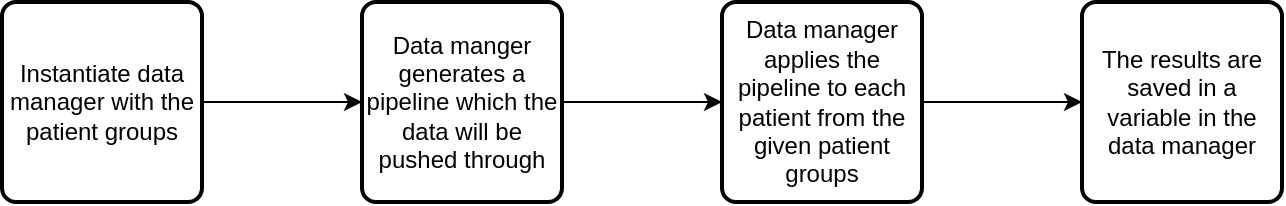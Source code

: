 <mxfile version="12.5.1" type="device"><diagram id="Yh5-EA024hO0q4PLwGUB" name="Page-1"><mxGraphModel dx="1422" dy="830" grid="1" gridSize="10" guides="1" tooltips="1" connect="1" arrows="1" fold="1" page="1" pageScale="1" pageWidth="827" pageHeight="583" math="0" shadow="0"><root><mxCell id="0"/><mxCell id="1" parent="0"/><mxCell id="JaPhSzb_5oV9yqVR8IXx-6" value="" style="edgeStyle=orthogonalEdgeStyle;rounded=0;orthogonalLoop=1;jettySize=auto;html=1;" edge="1" parent="1" source="JaPhSzb_5oV9yqVR8IXx-2" target="JaPhSzb_5oV9yqVR8IXx-3"><mxGeometry relative="1" as="geometry"/></mxCell><mxCell id="JaPhSzb_5oV9yqVR8IXx-2" value="&lt;div&gt;Instantiate data manager with the patient groups &lt;/div&gt;" style="rounded=1;whiteSpace=wrap;html=1;absoluteArcSize=1;arcSize=14;strokeWidth=2;" vertex="1" parent="1"><mxGeometry x="20" y="20" width="100" height="100" as="geometry"/></mxCell><mxCell id="JaPhSzb_5oV9yqVR8IXx-7" value="" style="edgeStyle=orthogonalEdgeStyle;rounded=0;orthogonalLoop=1;jettySize=auto;html=1;" edge="1" parent="1" source="JaPhSzb_5oV9yqVR8IXx-3" target="JaPhSzb_5oV9yqVR8IXx-4"><mxGeometry relative="1" as="geometry"/></mxCell><mxCell id="JaPhSzb_5oV9yqVR8IXx-3" value="Data manger generates a pipeline which the data will be pushed through" style="rounded=1;whiteSpace=wrap;html=1;absoluteArcSize=1;arcSize=14;strokeWidth=2;" vertex="1" parent="1"><mxGeometry x="200" y="20" width="100" height="100" as="geometry"/></mxCell><mxCell id="JaPhSzb_5oV9yqVR8IXx-8" value="" style="edgeStyle=orthogonalEdgeStyle;rounded=0;orthogonalLoop=1;jettySize=auto;html=1;" edge="1" parent="1" source="JaPhSzb_5oV9yqVR8IXx-4" target="JaPhSzb_5oV9yqVR8IXx-5"><mxGeometry relative="1" as="geometry"/></mxCell><mxCell id="JaPhSzb_5oV9yqVR8IXx-4" value="Data manager applies the pipeline to each patient from the given patient groups" style="rounded=1;whiteSpace=wrap;html=1;absoluteArcSize=1;arcSize=14;strokeWidth=2;" vertex="1" parent="1"><mxGeometry x="380" y="20" width="100" height="100" as="geometry"/></mxCell><mxCell id="JaPhSzb_5oV9yqVR8IXx-5" value="The results are saved in a variable in the data manager" style="rounded=1;whiteSpace=wrap;html=1;absoluteArcSize=1;arcSize=14;strokeWidth=2;" vertex="1" parent="1"><mxGeometry x="560" y="20" width="100" height="100" as="geometry"/></mxCell></root></mxGraphModel></diagram></mxfile>